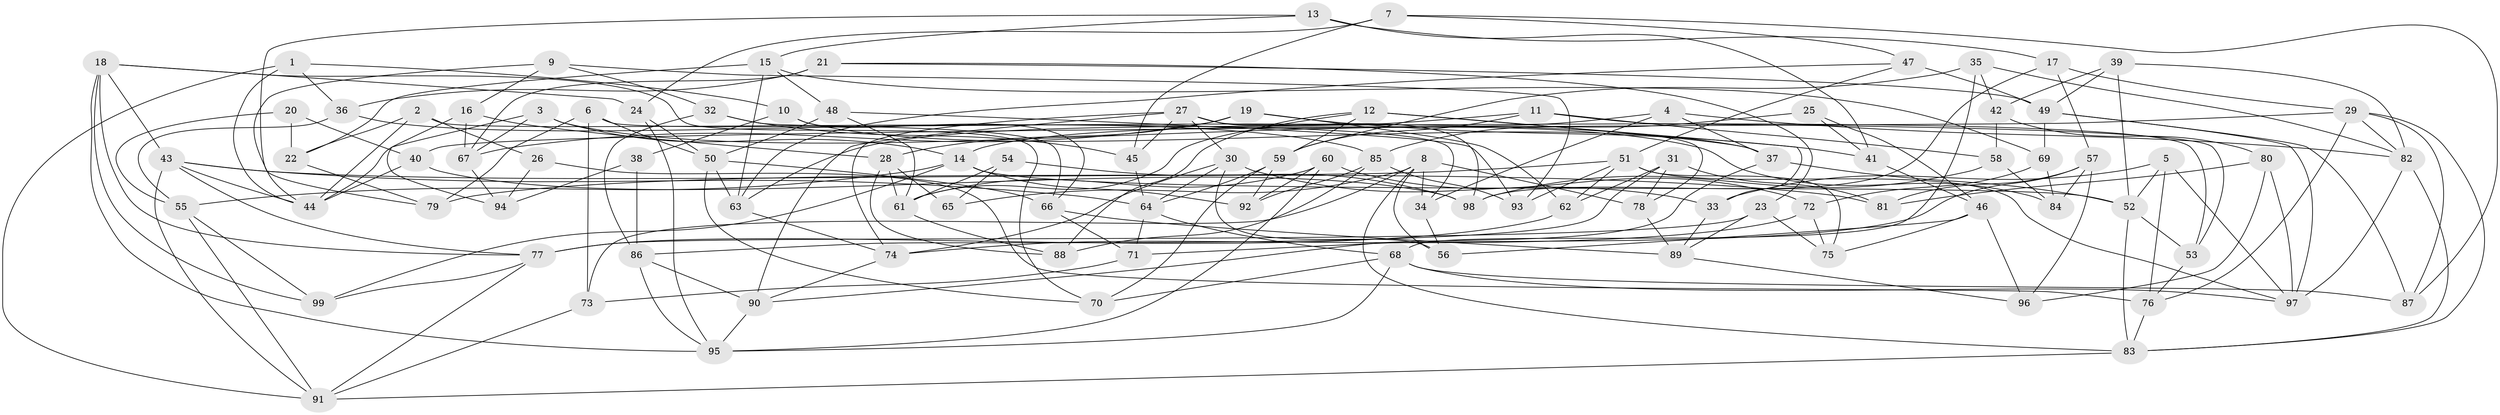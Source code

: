 // original degree distribution, {4: 1.0}
// Generated by graph-tools (version 1.1) at 2025/38/03/04/25 23:38:11]
// undirected, 99 vertices, 225 edges
graph export_dot {
  node [color=gray90,style=filled];
  1;
  2;
  3;
  4;
  5;
  6;
  7;
  8;
  9;
  10;
  11;
  12;
  13;
  14;
  15;
  16;
  17;
  18;
  19;
  20;
  21;
  22;
  23;
  24;
  25;
  26;
  27;
  28;
  29;
  30;
  31;
  32;
  33;
  34;
  35;
  36;
  37;
  38;
  39;
  40;
  41;
  42;
  43;
  44;
  45;
  46;
  47;
  48;
  49;
  50;
  51;
  52;
  53;
  54;
  55;
  56;
  57;
  58;
  59;
  60;
  61;
  62;
  63;
  64;
  65;
  66;
  67;
  68;
  69;
  70;
  71;
  72;
  73;
  74;
  75;
  76;
  77;
  78;
  79;
  80;
  81;
  82;
  83;
  84;
  85;
  86;
  87;
  88;
  89;
  90;
  91;
  92;
  93;
  94;
  95;
  96;
  97;
  98;
  99;
  1 -- 10 [weight=1.0];
  1 -- 36 [weight=1.0];
  1 -- 44 [weight=1.0];
  1 -- 91 [weight=1.0];
  2 -- 22 [weight=1.0];
  2 -- 26 [weight=1.0];
  2 -- 34 [weight=1.0];
  2 -- 44 [weight=1.0];
  3 -- 14 [weight=1.0];
  3 -- 44 [weight=1.0];
  3 -- 67 [weight=1.0];
  3 -- 84 [weight=1.0];
  4 -- 14 [weight=1.0];
  4 -- 34 [weight=1.0];
  4 -- 37 [weight=1.0];
  4 -- 82 [weight=1.0];
  5 -- 33 [weight=1.0];
  5 -- 52 [weight=1.0];
  5 -- 76 [weight=1.0];
  5 -- 97 [weight=1.0];
  6 -- 50 [weight=1.0];
  6 -- 73 [weight=1.0];
  6 -- 78 [weight=1.0];
  6 -- 79 [weight=1.0];
  7 -- 24 [weight=1.0];
  7 -- 45 [weight=1.0];
  7 -- 47 [weight=1.0];
  7 -- 87 [weight=1.0];
  8 -- 34 [weight=1.0];
  8 -- 56 [weight=1.0];
  8 -- 65 [weight=1.0];
  8 -- 73 [weight=1.0];
  8 -- 78 [weight=1.0];
  8 -- 83 [weight=1.0];
  9 -- 16 [weight=1.0];
  9 -- 32 [weight=1.0];
  9 -- 44 [weight=1.0];
  9 -- 93 [weight=1.0];
  10 -- 37 [weight=1.0];
  10 -- 38 [weight=1.0];
  10 -- 66 [weight=1.0];
  11 -- 53 [weight=1.0];
  11 -- 58 [weight=1.0];
  11 -- 59 [weight=1.0];
  11 -- 63 [weight=1.0];
  12 -- 33 [weight=1.0];
  12 -- 37 [weight=2.0];
  12 -- 59 [weight=1.0];
  12 -- 61 [weight=1.0];
  12 -- 88 [weight=1.0];
  13 -- 15 [weight=1.0];
  13 -- 17 [weight=1.0];
  13 -- 41 [weight=1.0];
  13 -- 79 [weight=1.0];
  14 -- 52 [weight=1.0];
  14 -- 55 [weight=1.0];
  14 -- 92 [weight=1.0];
  14 -- 99 [weight=1.0];
  15 -- 22 [weight=1.0];
  15 -- 48 [weight=1.0];
  15 -- 63 [weight=2.0];
  15 -- 69 [weight=1.0];
  16 -- 28 [weight=1.0];
  16 -- 67 [weight=1.0];
  16 -- 94 [weight=1.0];
  17 -- 29 [weight=1.0];
  17 -- 57 [weight=1.0];
  17 -- 98 [weight=1.0];
  18 -- 24 [weight=1.0];
  18 -- 43 [weight=1.0];
  18 -- 70 [weight=1.0];
  18 -- 77 [weight=1.0];
  18 -- 95 [weight=1.0];
  18 -- 99 [weight=1.0];
  19 -- 28 [weight=1.0];
  19 -- 41 [weight=1.0];
  19 -- 62 [weight=1.0];
  19 -- 67 [weight=1.0];
  20 -- 22 [weight=1.0];
  20 -- 40 [weight=1.0];
  20 -- 55 [weight=2.0];
  21 -- 23 [weight=1.0];
  21 -- 36 [weight=1.0];
  21 -- 49 [weight=1.0];
  21 -- 67 [weight=1.0];
  22 -- 79 [weight=1.0];
  23 -- 75 [weight=1.0];
  23 -- 77 [weight=1.0];
  23 -- 89 [weight=1.0];
  24 -- 50 [weight=1.0];
  24 -- 95 [weight=1.0];
  25 -- 41 [weight=1.0];
  25 -- 46 [weight=1.0];
  25 -- 85 [weight=2.0];
  26 -- 76 [weight=2.0];
  26 -- 94 [weight=1.0];
  27 -- 30 [weight=1.0];
  27 -- 45 [weight=1.0];
  27 -- 53 [weight=1.0];
  27 -- 74 [weight=1.0];
  27 -- 90 [weight=1.0];
  27 -- 98 [weight=1.0];
  28 -- 61 [weight=1.0];
  28 -- 65 [weight=2.0];
  28 -- 88 [weight=1.0];
  29 -- 40 [weight=1.0];
  29 -- 76 [weight=1.0];
  29 -- 82 [weight=1.0];
  29 -- 83 [weight=1.0];
  29 -- 87 [weight=1.0];
  30 -- 33 [weight=1.0];
  30 -- 56 [weight=1.0];
  30 -- 64 [weight=1.0];
  30 -- 74 [weight=2.0];
  31 -- 62 [weight=1.0];
  31 -- 78 [weight=1.0];
  31 -- 81 [weight=1.0];
  31 -- 86 [weight=1.0];
  32 -- 45 [weight=1.0];
  32 -- 66 [weight=1.0];
  32 -- 86 [weight=1.0];
  33 -- 89 [weight=1.0];
  34 -- 56 [weight=1.0];
  35 -- 42 [weight=1.0];
  35 -- 59 [weight=1.0];
  35 -- 68 [weight=1.0];
  35 -- 82 [weight=1.0];
  36 -- 55 [weight=1.0];
  36 -- 85 [weight=1.0];
  37 -- 52 [weight=1.0];
  37 -- 90 [weight=1.0];
  38 -- 86 [weight=1.0];
  38 -- 94 [weight=2.0];
  39 -- 42 [weight=1.0];
  39 -- 49 [weight=1.0];
  39 -- 52 [weight=1.0];
  39 -- 82 [weight=1.0];
  40 -- 44 [weight=1.0];
  40 -- 98 [weight=1.0];
  41 -- 46 [weight=1.0];
  42 -- 58 [weight=1.0];
  42 -- 80 [weight=1.0];
  43 -- 44 [weight=1.0];
  43 -- 64 [weight=1.0];
  43 -- 77 [weight=1.0];
  43 -- 81 [weight=1.0];
  43 -- 91 [weight=1.0];
  45 -- 64 [weight=1.0];
  46 -- 56 [weight=1.0];
  46 -- 75 [weight=1.0];
  46 -- 96 [weight=2.0];
  47 -- 49 [weight=1.0];
  47 -- 51 [weight=1.0];
  47 -- 63 [weight=1.0];
  48 -- 50 [weight=1.0];
  48 -- 61 [weight=1.0];
  48 -- 93 [weight=1.0];
  49 -- 69 [weight=1.0];
  49 -- 87 [weight=1.0];
  49 -- 97 [weight=1.0];
  50 -- 63 [weight=1.0];
  50 -- 66 [weight=1.0];
  50 -- 70 [weight=1.0];
  51 -- 62 [weight=1.0];
  51 -- 75 [weight=1.0];
  51 -- 79 [weight=1.0];
  51 -- 93 [weight=1.0];
  51 -- 97 [weight=1.0];
  52 -- 53 [weight=1.0];
  52 -- 83 [weight=1.0];
  53 -- 76 [weight=1.0];
  54 -- 61 [weight=1.0];
  54 -- 65 [weight=1.0];
  54 -- 98 [weight=2.0];
  55 -- 91 [weight=1.0];
  55 -- 99 [weight=1.0];
  57 -- 71 [weight=1.0];
  57 -- 81 [weight=1.0];
  57 -- 84 [weight=1.0];
  57 -- 96 [weight=2.0];
  58 -- 84 [weight=1.0];
  58 -- 98 [weight=1.0];
  59 -- 64 [weight=1.0];
  59 -- 70 [weight=1.0];
  59 -- 92 [weight=1.0];
  60 -- 61 [weight=1.0];
  60 -- 72 [weight=1.0];
  60 -- 92 [weight=1.0];
  60 -- 95 [weight=1.0];
  61 -- 88 [weight=1.0];
  62 -- 77 [weight=1.0];
  63 -- 74 [weight=1.0];
  64 -- 68 [weight=1.0];
  64 -- 71 [weight=1.0];
  66 -- 71 [weight=1.0];
  66 -- 89 [weight=2.0];
  67 -- 94 [weight=2.0];
  68 -- 70 [weight=1.0];
  68 -- 87 [weight=1.0];
  68 -- 95 [weight=1.0];
  68 -- 97 [weight=1.0];
  69 -- 72 [weight=1.0];
  69 -- 84 [weight=1.0];
  71 -- 73 [weight=1.0];
  72 -- 74 [weight=1.0];
  72 -- 75 [weight=1.0];
  73 -- 91 [weight=1.0];
  74 -- 90 [weight=1.0];
  76 -- 83 [weight=1.0];
  77 -- 91 [weight=1.0];
  77 -- 99 [weight=1.0];
  78 -- 89 [weight=1.0];
  80 -- 81 [weight=1.0];
  80 -- 96 [weight=1.0];
  80 -- 97 [weight=1.0];
  82 -- 83 [weight=1.0];
  82 -- 97 [weight=1.0];
  83 -- 91 [weight=1.0];
  85 -- 88 [weight=1.0];
  85 -- 92 [weight=1.0];
  85 -- 93 [weight=1.0];
  86 -- 90 [weight=2.0];
  86 -- 95 [weight=1.0];
  89 -- 96 [weight=1.0];
  90 -- 95 [weight=1.0];
}
